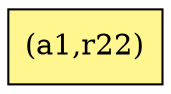 digraph G {
rankdir=BT;ranksep="2.0";
"(a1,r22)" [shape=record,fillcolor=khaki1,style=filled,label="{(a1,r22)}"];
}